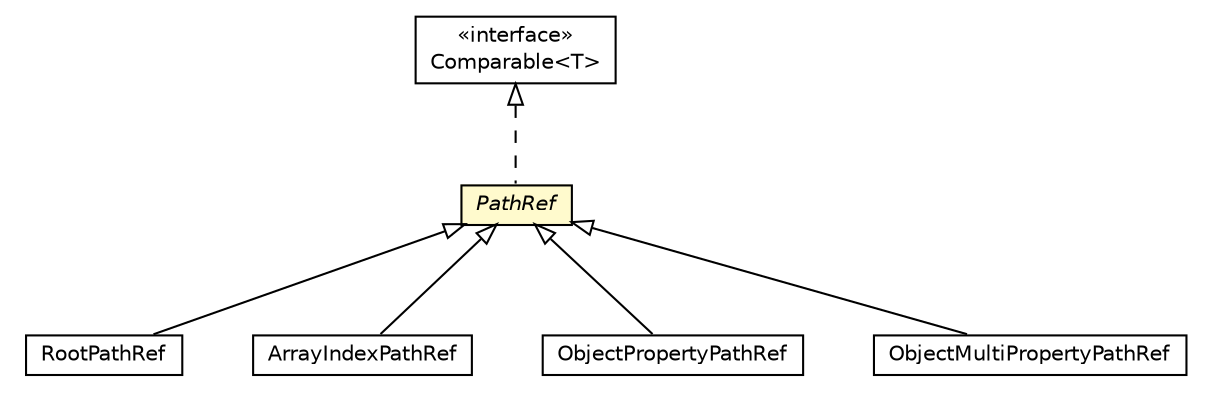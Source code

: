#!/usr/local/bin/dot
#
# Class diagram 
# Generated by UMLGraph version R5_6-24-gf6e263 (http://www.umlgraph.org/)
#

digraph G {
	edge [fontname="Helvetica",fontsize=10,labelfontname="Helvetica",labelfontsize=10];
	node [fontname="Helvetica",fontsize=10,shape=plaintext];
	nodesep=0.25;
	ranksep=0.5;
	// net.trajano.doxdb.jsonpath.internal.PathRef
	c3496 [label=<<table title="net.trajano.doxdb.jsonpath.internal.PathRef" border="0" cellborder="1" cellspacing="0" cellpadding="2" port="p" bgcolor="lemonChiffon" href="./PathRef.html">
		<tr><td><table border="0" cellspacing="0" cellpadding="1">
<tr><td align="center" balign="center"><font face="Helvetica-Oblique"> PathRef </font></td></tr>
		</table></td></tr>
		</table>>, URL="./PathRef.html", fontname="Helvetica", fontcolor="black", fontsize=10.0];
	// net.trajano.doxdb.jsonpath.internal.PathRef.RootPathRef
	c3497 [label=<<table title="net.trajano.doxdb.jsonpath.internal.PathRef.RootPathRef" border="0" cellborder="1" cellspacing="0" cellpadding="2" port="p" href="./PathRef.RootPathRef.html">
		<tr><td><table border="0" cellspacing="0" cellpadding="1">
<tr><td align="center" balign="center"> RootPathRef </td></tr>
		</table></td></tr>
		</table>>, URL="./PathRef.RootPathRef.html", fontname="Helvetica", fontcolor="black", fontsize=10.0];
	// net.trajano.doxdb.jsonpath.internal.PathRef.ArrayIndexPathRef
	c3498 [label=<<table title="net.trajano.doxdb.jsonpath.internal.PathRef.ArrayIndexPathRef" border="0" cellborder="1" cellspacing="0" cellpadding="2" port="p" href="./PathRef.ArrayIndexPathRef.html">
		<tr><td><table border="0" cellspacing="0" cellpadding="1">
<tr><td align="center" balign="center"> ArrayIndexPathRef </td></tr>
		</table></td></tr>
		</table>>, URL="./PathRef.ArrayIndexPathRef.html", fontname="Helvetica", fontcolor="black", fontsize=10.0];
	// net.trajano.doxdb.jsonpath.internal.PathRef.ObjectPropertyPathRef
	c3499 [label=<<table title="net.trajano.doxdb.jsonpath.internal.PathRef.ObjectPropertyPathRef" border="0" cellborder="1" cellspacing="0" cellpadding="2" port="p" href="./PathRef.ObjectPropertyPathRef.html">
		<tr><td><table border="0" cellspacing="0" cellpadding="1">
<tr><td align="center" balign="center"> ObjectPropertyPathRef </td></tr>
		</table></td></tr>
		</table>>, URL="./PathRef.ObjectPropertyPathRef.html", fontname="Helvetica", fontcolor="black", fontsize=10.0];
	// net.trajano.doxdb.jsonpath.internal.PathRef.ObjectMultiPropertyPathRef
	c3500 [label=<<table title="net.trajano.doxdb.jsonpath.internal.PathRef.ObjectMultiPropertyPathRef" border="0" cellborder="1" cellspacing="0" cellpadding="2" port="p" href="./PathRef.ObjectMultiPropertyPathRef.html">
		<tr><td><table border="0" cellspacing="0" cellpadding="1">
<tr><td align="center" balign="center"> ObjectMultiPropertyPathRef </td></tr>
		</table></td></tr>
		</table>>, URL="./PathRef.ObjectMultiPropertyPathRef.html", fontname="Helvetica", fontcolor="black", fontsize=10.0];
	//net.trajano.doxdb.jsonpath.internal.PathRef implements java.lang.Comparable<T>
	c3525:p -> c3496:p [dir=back,arrowtail=empty,style=dashed];
	//net.trajano.doxdb.jsonpath.internal.PathRef.RootPathRef extends net.trajano.doxdb.jsonpath.internal.PathRef
	c3496:p -> c3497:p [dir=back,arrowtail=empty];
	//net.trajano.doxdb.jsonpath.internal.PathRef.ArrayIndexPathRef extends net.trajano.doxdb.jsonpath.internal.PathRef
	c3496:p -> c3498:p [dir=back,arrowtail=empty];
	//net.trajano.doxdb.jsonpath.internal.PathRef.ObjectPropertyPathRef extends net.trajano.doxdb.jsonpath.internal.PathRef
	c3496:p -> c3499:p [dir=back,arrowtail=empty];
	//net.trajano.doxdb.jsonpath.internal.PathRef.ObjectMultiPropertyPathRef extends net.trajano.doxdb.jsonpath.internal.PathRef
	c3496:p -> c3500:p [dir=back,arrowtail=empty];
	// java.lang.Comparable<T>
	c3525 [label=<<table title="java.lang.Comparable" border="0" cellborder="1" cellspacing="0" cellpadding="2" port="p" href="http://java.sun.com/j2se/1.4.2/docs/api/java/lang/Comparable.html">
		<tr><td><table border="0" cellspacing="0" cellpadding="1">
<tr><td align="center" balign="center"> &#171;interface&#187; </td></tr>
<tr><td align="center" balign="center"> Comparable&lt;T&gt; </td></tr>
		</table></td></tr>
		</table>>, URL="http://java.sun.com/j2se/1.4.2/docs/api/java/lang/Comparable.html", fontname="Helvetica", fontcolor="black", fontsize=10.0];
}

